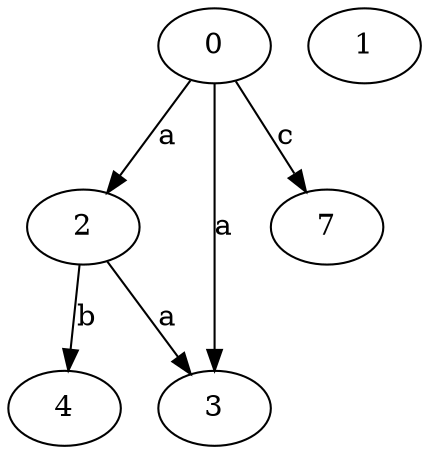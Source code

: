 strict digraph  {
0;
2;
1;
3;
4;
7;
0 -> 2  [label=a];
0 -> 3  [label=a];
0 -> 7  [label=c];
2 -> 3  [label=a];
2 -> 4  [label=b];
}
